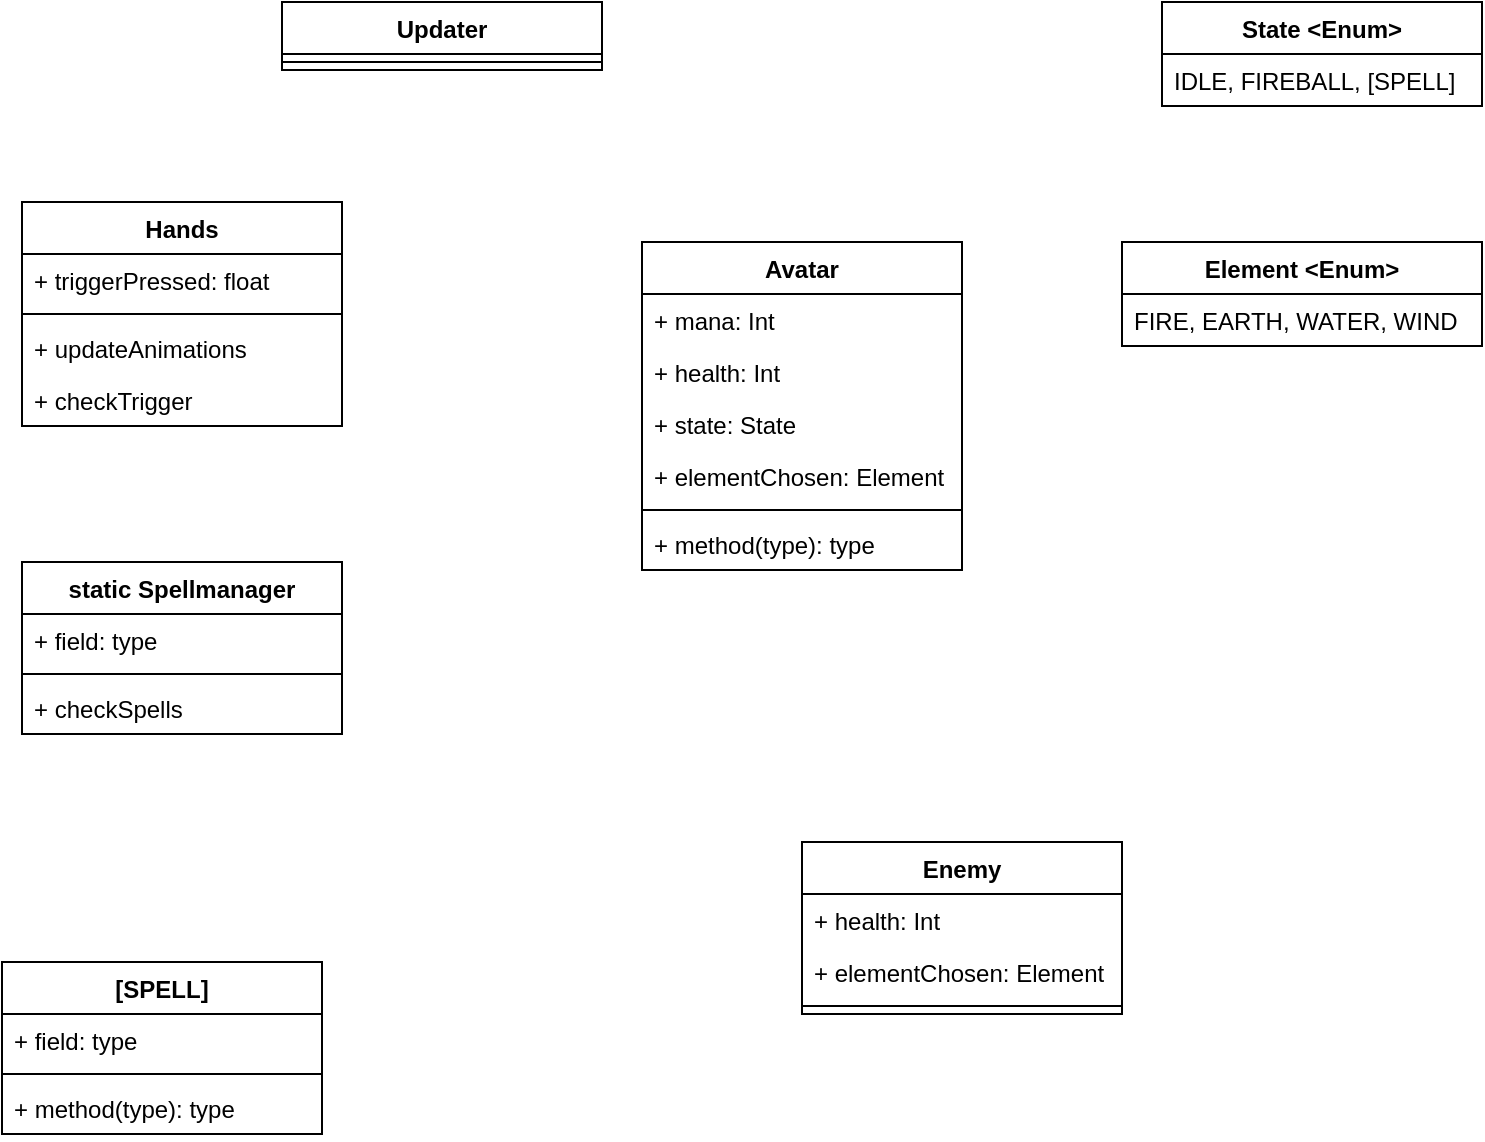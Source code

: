 <mxfile version="14.6.9" type="device"><diagram id="iy4oJNqrs4IT6ySu08lk" name="Page-1"><mxGraphModel dx="1662" dy="794" grid="1" gridSize="10" guides="1" tooltips="1" connect="1" arrows="1" fold="1" page="1" pageScale="1" pageWidth="827" pageHeight="1169" math="0" shadow="0"><root><mxCell id="0"/><mxCell id="1" parent="0"/><mxCell id="dHcq1B2SpN1EXu8TOvRS-21" value="Avatar" style="swimlane;fontStyle=1;align=center;verticalAlign=top;childLayout=stackLayout;horizontal=1;startSize=26;horizontalStack=0;resizeParent=1;resizeParentMax=0;resizeLast=0;collapsible=1;marginBottom=0;" vertex="1" parent="1"><mxGeometry x="390" y="170" width="160" height="164" as="geometry"/></mxCell><mxCell id="dHcq1B2SpN1EXu8TOvRS-22" value="+ mana: Int" style="text;strokeColor=none;fillColor=none;align=left;verticalAlign=top;spacingLeft=4;spacingRight=4;overflow=hidden;rotatable=0;points=[[0,0.5],[1,0.5]];portConstraint=eastwest;" vertex="1" parent="dHcq1B2SpN1EXu8TOvRS-21"><mxGeometry y="26" width="160" height="26" as="geometry"/></mxCell><mxCell id="dHcq1B2SpN1EXu8TOvRS-33" value="+ health: Int" style="text;strokeColor=none;fillColor=none;align=left;verticalAlign=top;spacingLeft=4;spacingRight=4;overflow=hidden;rotatable=0;points=[[0,0.5],[1,0.5]];portConstraint=eastwest;" vertex="1" parent="dHcq1B2SpN1EXu8TOvRS-21"><mxGeometry y="52" width="160" height="26" as="geometry"/></mxCell><mxCell id="dHcq1B2SpN1EXu8TOvRS-34" value="+ state: State" style="text;strokeColor=none;fillColor=none;align=left;verticalAlign=top;spacingLeft=4;spacingRight=4;overflow=hidden;rotatable=0;points=[[0,0.5],[1,0.5]];portConstraint=eastwest;" vertex="1" parent="dHcq1B2SpN1EXu8TOvRS-21"><mxGeometry y="78" width="160" height="26" as="geometry"/></mxCell><mxCell id="dHcq1B2SpN1EXu8TOvRS-41" value="+ elementChosen: Element" style="text;strokeColor=none;fillColor=none;align=left;verticalAlign=top;spacingLeft=4;spacingRight=4;overflow=hidden;rotatable=0;points=[[0,0.5],[1,0.5]];portConstraint=eastwest;" vertex="1" parent="dHcq1B2SpN1EXu8TOvRS-21"><mxGeometry y="104" width="160" height="26" as="geometry"/></mxCell><mxCell id="dHcq1B2SpN1EXu8TOvRS-23" value="" style="line;strokeWidth=1;fillColor=none;align=left;verticalAlign=middle;spacingTop=-1;spacingLeft=3;spacingRight=3;rotatable=0;labelPosition=right;points=[];portConstraint=eastwest;" vertex="1" parent="dHcq1B2SpN1EXu8TOvRS-21"><mxGeometry y="130" width="160" height="8" as="geometry"/></mxCell><mxCell id="dHcq1B2SpN1EXu8TOvRS-24" value="+ method(type): type" style="text;strokeColor=none;fillColor=none;align=left;verticalAlign=top;spacingLeft=4;spacingRight=4;overflow=hidden;rotatable=0;points=[[0,0.5],[1,0.5]];portConstraint=eastwest;" vertex="1" parent="dHcq1B2SpN1EXu8TOvRS-21"><mxGeometry y="138" width="160" height="26" as="geometry"/></mxCell><mxCell id="dHcq1B2SpN1EXu8TOvRS-25" value="[SPELL]" style="swimlane;fontStyle=1;align=center;verticalAlign=top;childLayout=stackLayout;horizontal=1;startSize=26;horizontalStack=0;resizeParent=1;resizeParentMax=0;resizeLast=0;collapsible=1;marginBottom=0;" vertex="1" parent="1"><mxGeometry x="70" y="530" width="160" height="86" as="geometry"/></mxCell><mxCell id="dHcq1B2SpN1EXu8TOvRS-26" value="+ field: type" style="text;strokeColor=none;fillColor=none;align=left;verticalAlign=top;spacingLeft=4;spacingRight=4;overflow=hidden;rotatable=0;points=[[0,0.5],[1,0.5]];portConstraint=eastwest;" vertex="1" parent="dHcq1B2SpN1EXu8TOvRS-25"><mxGeometry y="26" width="160" height="26" as="geometry"/></mxCell><mxCell id="dHcq1B2SpN1EXu8TOvRS-27" value="" style="line;strokeWidth=1;fillColor=none;align=left;verticalAlign=middle;spacingTop=-1;spacingLeft=3;spacingRight=3;rotatable=0;labelPosition=right;points=[];portConstraint=eastwest;" vertex="1" parent="dHcq1B2SpN1EXu8TOvRS-25"><mxGeometry y="52" width="160" height="8" as="geometry"/></mxCell><mxCell id="dHcq1B2SpN1EXu8TOvRS-28" value="+ method(type): type" style="text;strokeColor=none;fillColor=none;align=left;verticalAlign=top;spacingLeft=4;spacingRight=4;overflow=hidden;rotatable=0;points=[[0,0.5],[1,0.5]];portConstraint=eastwest;" vertex="1" parent="dHcq1B2SpN1EXu8TOvRS-25"><mxGeometry y="60" width="160" height="26" as="geometry"/></mxCell><mxCell id="dHcq1B2SpN1EXu8TOvRS-29" value="static Spellmanager" style="swimlane;fontStyle=1;align=center;verticalAlign=top;childLayout=stackLayout;horizontal=1;startSize=26;horizontalStack=0;resizeParent=1;resizeParentMax=0;resizeLast=0;collapsible=1;marginBottom=0;" vertex="1" parent="1"><mxGeometry x="80" y="330" width="160" height="86" as="geometry"/></mxCell><mxCell id="dHcq1B2SpN1EXu8TOvRS-30" value="+ field: type" style="text;strokeColor=none;fillColor=none;align=left;verticalAlign=top;spacingLeft=4;spacingRight=4;overflow=hidden;rotatable=0;points=[[0,0.5],[1,0.5]];portConstraint=eastwest;" vertex="1" parent="dHcq1B2SpN1EXu8TOvRS-29"><mxGeometry y="26" width="160" height="26" as="geometry"/></mxCell><mxCell id="dHcq1B2SpN1EXu8TOvRS-31" value="" style="line;strokeWidth=1;fillColor=none;align=left;verticalAlign=middle;spacingTop=-1;spacingLeft=3;spacingRight=3;rotatable=0;labelPosition=right;points=[];portConstraint=eastwest;" vertex="1" parent="dHcq1B2SpN1EXu8TOvRS-29"><mxGeometry y="52" width="160" height="8" as="geometry"/></mxCell><mxCell id="dHcq1B2SpN1EXu8TOvRS-32" value="+ checkSpells" style="text;strokeColor=none;fillColor=none;align=left;verticalAlign=top;spacingLeft=4;spacingRight=4;overflow=hidden;rotatable=0;points=[[0,0.5],[1,0.5]];portConstraint=eastwest;" vertex="1" parent="dHcq1B2SpN1EXu8TOvRS-29"><mxGeometry y="60" width="160" height="26" as="geometry"/></mxCell><mxCell id="dHcq1B2SpN1EXu8TOvRS-35" value="State &lt;Enum&gt;" style="swimlane;fontStyle=1;align=center;verticalAlign=top;childLayout=stackLayout;horizontal=1;startSize=26;horizontalStack=0;resizeParent=1;resizeParentMax=0;resizeLast=0;collapsible=1;marginBottom=0;" vertex="1" parent="1"><mxGeometry x="650" y="50" width="160" height="52" as="geometry"/></mxCell><mxCell id="dHcq1B2SpN1EXu8TOvRS-36" value="IDLE, FIREBALL, [SPELL]" style="text;strokeColor=none;fillColor=none;align=left;verticalAlign=top;spacingLeft=4;spacingRight=4;overflow=hidden;rotatable=0;points=[[0,0.5],[1,0.5]];portConstraint=eastwest;" vertex="1" parent="dHcq1B2SpN1EXu8TOvRS-35"><mxGeometry y="26" width="160" height="26" as="geometry"/></mxCell><mxCell id="dHcq1B2SpN1EXu8TOvRS-42" value="Element &lt;Enum&gt;" style="swimlane;fontStyle=1;align=center;verticalAlign=top;childLayout=stackLayout;horizontal=1;startSize=26;horizontalStack=0;resizeParent=1;resizeParentMax=0;resizeLast=0;collapsible=1;marginBottom=0;" vertex="1" parent="1"><mxGeometry x="630" y="170" width="180" height="52" as="geometry"/></mxCell><mxCell id="dHcq1B2SpN1EXu8TOvRS-43" value="FIRE, EARTH, WATER, WIND" style="text;strokeColor=none;fillColor=none;align=left;verticalAlign=top;spacingLeft=4;spacingRight=4;overflow=hidden;rotatable=0;points=[[0,0.5],[1,0.5]];portConstraint=eastwest;" vertex="1" parent="dHcq1B2SpN1EXu8TOvRS-42"><mxGeometry y="26" width="180" height="26" as="geometry"/></mxCell><mxCell id="dHcq1B2SpN1EXu8TOvRS-46" value="Hands" style="swimlane;fontStyle=1;align=center;verticalAlign=top;childLayout=stackLayout;horizontal=1;startSize=26;horizontalStack=0;resizeParent=1;resizeParentMax=0;resizeLast=0;collapsible=1;marginBottom=0;" vertex="1" parent="1"><mxGeometry x="80" y="150" width="160" height="112" as="geometry"/></mxCell><mxCell id="dHcq1B2SpN1EXu8TOvRS-45" value="+ triggerPressed: float" style="text;strokeColor=none;fillColor=none;align=left;verticalAlign=top;spacingLeft=4;spacingRight=4;overflow=hidden;rotatable=0;points=[[0,0.5],[1,0.5]];portConstraint=eastwest;" vertex="1" parent="dHcq1B2SpN1EXu8TOvRS-46"><mxGeometry y="26" width="160" height="26" as="geometry"/></mxCell><mxCell id="dHcq1B2SpN1EXu8TOvRS-48" value="" style="line;strokeWidth=1;fillColor=none;align=left;verticalAlign=middle;spacingTop=-1;spacingLeft=3;spacingRight=3;rotatable=0;labelPosition=right;points=[];portConstraint=eastwest;" vertex="1" parent="dHcq1B2SpN1EXu8TOvRS-46"><mxGeometry y="52" width="160" height="8" as="geometry"/></mxCell><mxCell id="dHcq1B2SpN1EXu8TOvRS-63" value="+ updateAnimations" style="text;strokeColor=none;fillColor=none;align=left;verticalAlign=top;spacingLeft=4;spacingRight=4;overflow=hidden;rotatable=0;points=[[0,0.5],[1,0.5]];portConstraint=eastwest;" vertex="1" parent="dHcq1B2SpN1EXu8TOvRS-46"><mxGeometry y="60" width="160" height="26" as="geometry"/></mxCell><mxCell id="dHcq1B2SpN1EXu8TOvRS-49" value="+ checkTrigger" style="text;strokeColor=none;fillColor=none;align=left;verticalAlign=top;spacingLeft=4;spacingRight=4;overflow=hidden;rotatable=0;points=[[0,0.5],[1,0.5]];portConstraint=eastwest;" vertex="1" parent="dHcq1B2SpN1EXu8TOvRS-46"><mxGeometry y="86" width="160" height="26" as="geometry"/></mxCell><mxCell id="dHcq1B2SpN1EXu8TOvRS-50" value="Updater" style="swimlane;fontStyle=1;align=center;verticalAlign=top;childLayout=stackLayout;horizontal=1;startSize=26;horizontalStack=0;resizeParent=1;resizeParentMax=0;resizeLast=0;collapsible=1;marginBottom=0;" vertex="1" parent="1"><mxGeometry x="210" y="50" width="160" height="34" as="geometry"/></mxCell><mxCell id="dHcq1B2SpN1EXu8TOvRS-52" value="" style="line;strokeWidth=1;fillColor=none;align=left;verticalAlign=middle;spacingTop=-1;spacingLeft=3;spacingRight=3;rotatable=0;labelPosition=right;points=[];portConstraint=eastwest;" vertex="1" parent="dHcq1B2SpN1EXu8TOvRS-50"><mxGeometry y="26" width="160" height="8" as="geometry"/></mxCell><mxCell id="dHcq1B2SpN1EXu8TOvRS-55" value="Enemy" style="swimlane;fontStyle=1;align=center;verticalAlign=top;childLayout=stackLayout;horizontal=1;startSize=26;horizontalStack=0;resizeParent=1;resizeParentMax=0;resizeLast=0;collapsible=1;marginBottom=0;" vertex="1" parent="1"><mxGeometry x="470" y="470" width="160" height="86" as="geometry"/></mxCell><mxCell id="dHcq1B2SpN1EXu8TOvRS-57" value="+ health: Int" style="text;strokeColor=none;fillColor=none;align=left;verticalAlign=top;spacingLeft=4;spacingRight=4;overflow=hidden;rotatable=0;points=[[0,0.5],[1,0.5]];portConstraint=eastwest;" vertex="1" parent="dHcq1B2SpN1EXu8TOvRS-55"><mxGeometry y="26" width="160" height="26" as="geometry"/></mxCell><mxCell id="dHcq1B2SpN1EXu8TOvRS-59" value="+ elementChosen: Element" style="text;strokeColor=none;fillColor=none;align=left;verticalAlign=top;spacingLeft=4;spacingRight=4;overflow=hidden;rotatable=0;points=[[0,0.5],[1,0.5]];portConstraint=eastwest;" vertex="1" parent="dHcq1B2SpN1EXu8TOvRS-55"><mxGeometry y="52" width="160" height="26" as="geometry"/></mxCell><mxCell id="dHcq1B2SpN1EXu8TOvRS-61" value="" style="line;strokeWidth=1;fillColor=none;align=left;verticalAlign=middle;spacingTop=-1;spacingLeft=3;spacingRight=3;rotatable=0;labelPosition=right;points=[];portConstraint=eastwest;" vertex="1" parent="dHcq1B2SpN1EXu8TOvRS-55"><mxGeometry y="78" width="160" height="8" as="geometry"/></mxCell></root></mxGraphModel></diagram></mxfile>